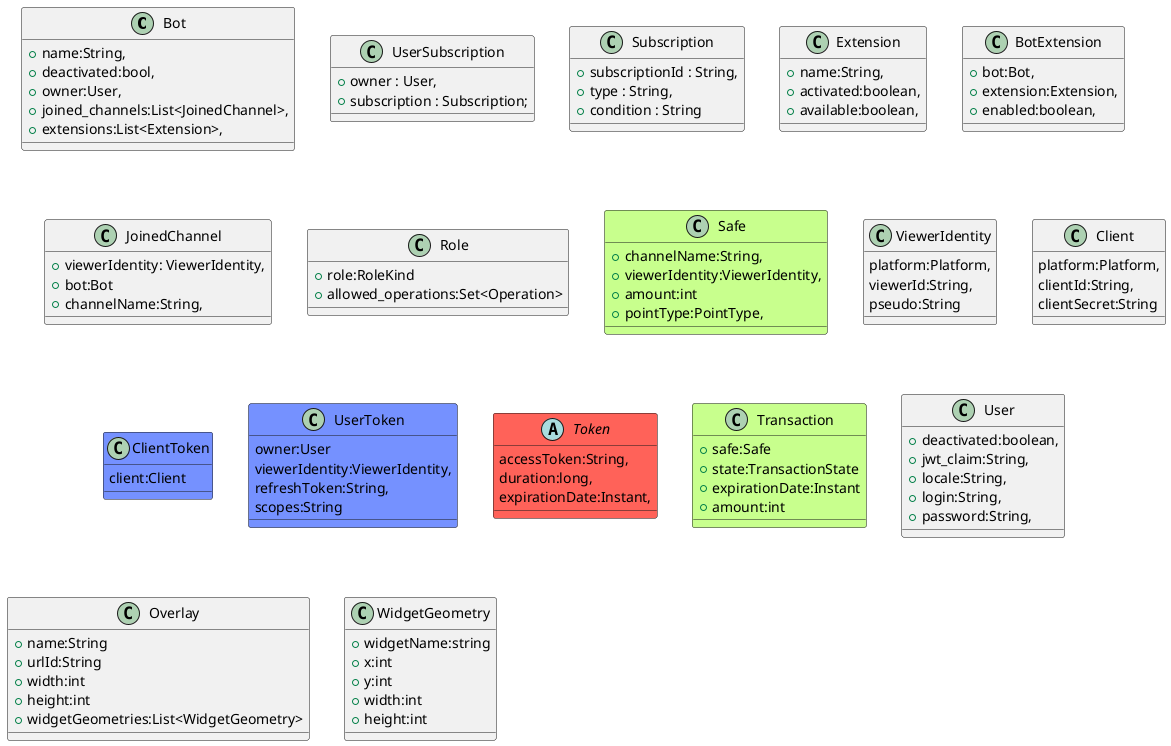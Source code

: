 @startuml
!if TOTO
!define TOTO
class Bot {
   +name:String,
   +deactivated:bool,
   +owner:User,
   +joined_channels:List<JoinedChannel>,
   +extensions:List<Extension>,
}

class UserSubscription {
  + owner : User,
  + subscription : Subscription;
}

class Subscription {
  + subscriptionId : String,
  + type : String,
  + condition : String
}

class Extension {
  + name:String,
  + activated:boolean,
  + available:boolean,
}

class BotExtension {
  + bot:Bot,
  + extension:Extension,
  + enabled:boolean,
}

class JoinedChannel {
  + viewerIdentity: ViewerIdentity,
  + bot:Bot
  + channelName:String,
}

class Role {
 +role:RoleKind
 +allowed_operations:Set<Operation>
}

class Safe #C8FF8D {
 +channelName:String,
 +viewerIdentity:ViewerIdentity,
 +amount:int
 +pointType:PointType,
}

class ViewerIdentity {
    platform:Platform,
    viewerId:String,
    pseudo:String
}

class Client {
    platform:Platform,
    clientId:String,
    clientSecret:String
}

class ClientToken #7591FF {
     client:Client
}

class UserToken #7591FF {
    owner:User
    viewerIdentity:ViewerIdentity,
    refreshToken:String,
    scopes:String
}

abstract class Token #FF6259 {
    accessToken:String,
    duration:long,
    expirationDate:Instant,
}

class Transaction #C8FF8D {
  +safe:Safe
  +state:TransactionState
  +expirationDate:Instant
  +amount:int
}

class User {
+ deactivated:boolean,
+jwt_claim:String,
+locale:String,
+login:String,
+password:String,
}

class Overlay {
+name:String
+urlId:String
+width:int
+height:int
+widgetGeometries:List<WidgetGeometry>
}

class WidgetGeometry {
+widgetName:string
+x:int
+y:int
+width:int
+height:int
}




@enduml
